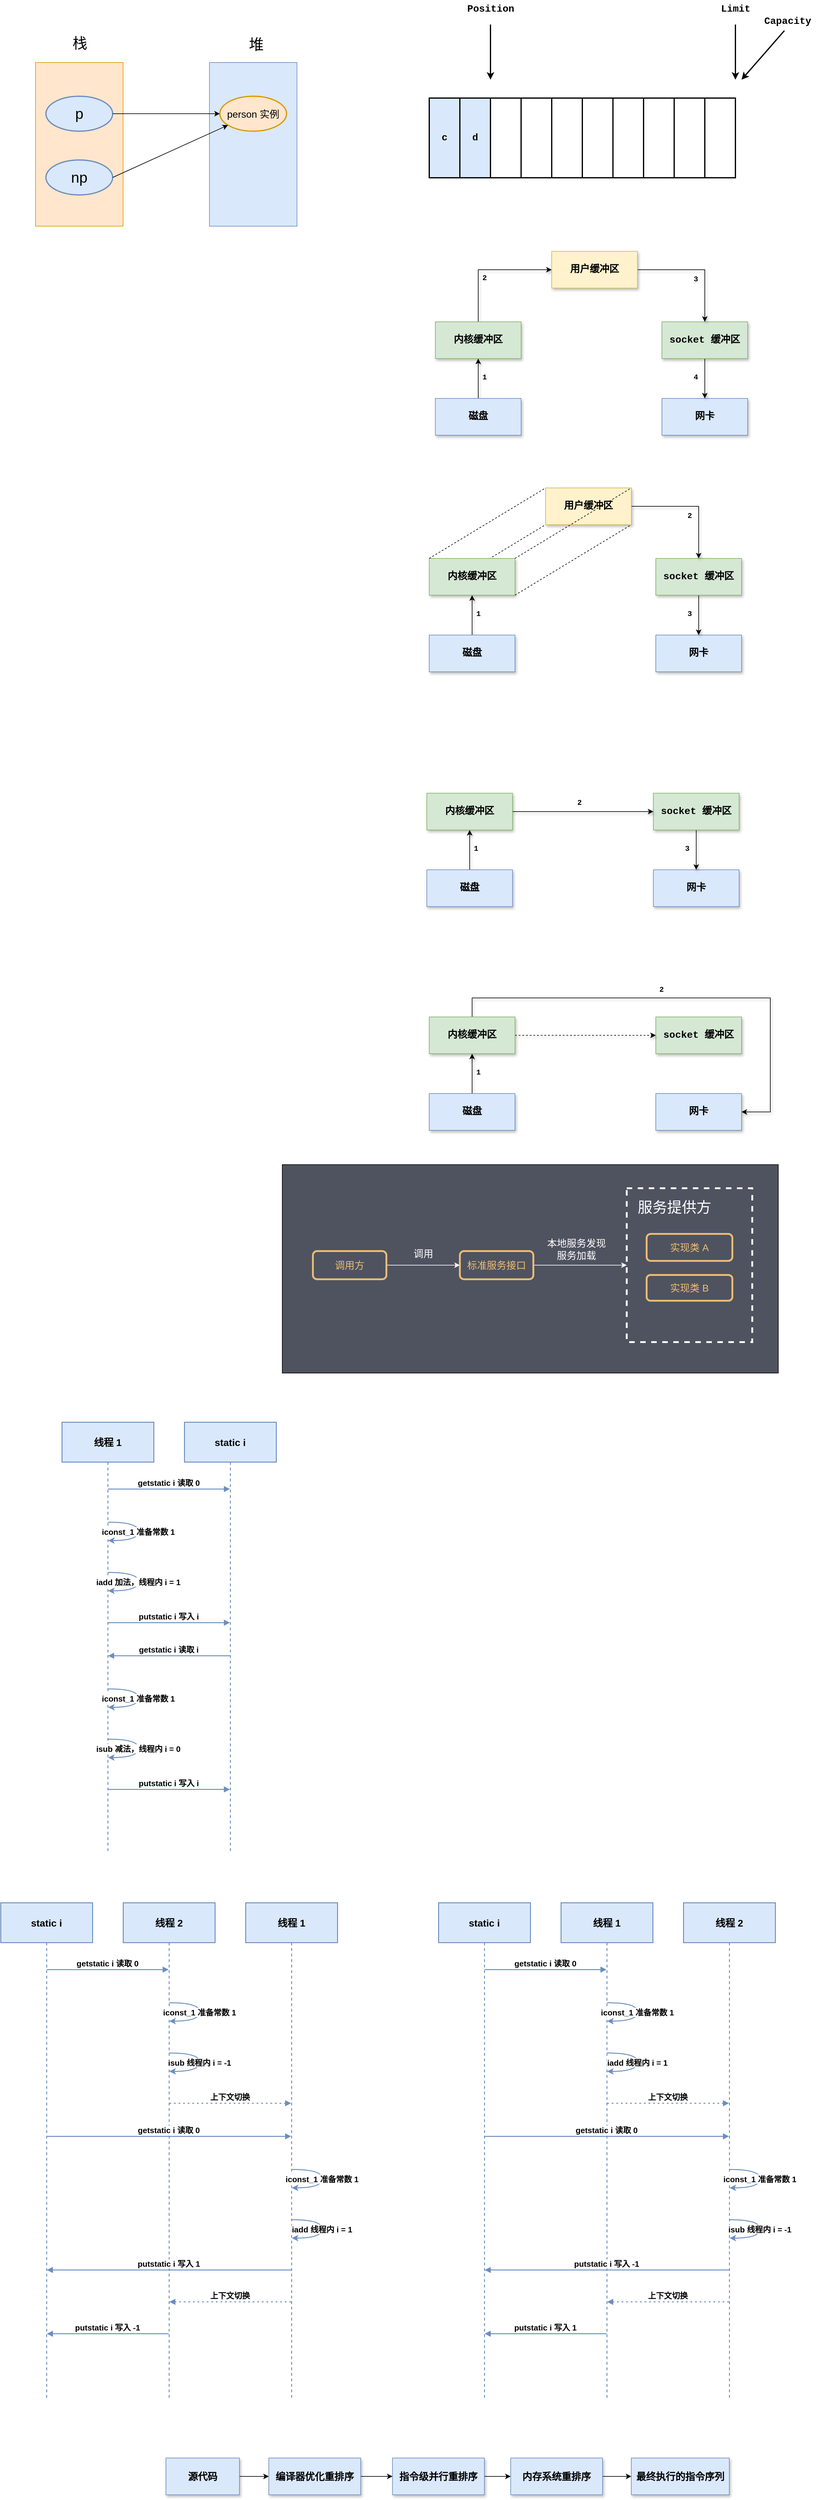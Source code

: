 <mxfile version="24.2.7" type="github">
  <diagram name="第 1 页" id="TYBMhdNcTjmp5_OupLH6">
    <mxGraphModel dx="1777" dy="573" grid="0" gridSize="10" guides="1" tooltips="1" connect="1" arrows="1" fold="1" page="0" pageScale="1" pageWidth="827" pageHeight="1169" math="0" shadow="0">
      <root>
        <mxCell id="0" />
        <mxCell id="1" parent="0" />
        <mxCell id="HMAPgbBEjGHPvOHlqmCf-12" value="" style="rounded=0;whiteSpace=wrap;html=1;fillColor=#4f5360;" parent="1" vertex="1">
          <mxGeometry x="-170" y="1930" width="810" height="340" as="geometry" />
        </mxCell>
        <mxCell id="mV8Is9ltA4lKweOmG8bc-35" value="" style="endArrow=none;html=1;rounded=0;entryX=0;entryY=0;entryDx=0;entryDy=0;dashed=1;" parent="1" edge="1">
          <mxGeometry width="50" height="50" relative="1" as="geometry">
            <mxPoint x="70" y="1001" as="sourcePoint" />
            <mxPoint x="260" y="886" as="targetPoint" />
          </mxGeometry>
        </mxCell>
        <mxCell id="thSDkyvH8xNX-SJ7blW_-1" value="&lt;font face=&quot;Courier New&quot;&gt;&lt;span style=&quot;font-size: 16px;&quot;&gt;&lt;b&gt;c&lt;/b&gt;&lt;/span&gt;&lt;/font&gt;" style="rounded=0;whiteSpace=wrap;html=1;strokeWidth=2;fillColor=#dae8fc;strokeColor=default;" parent="1" vertex="1">
          <mxGeometry x="70" y="190" width="50" height="130" as="geometry" />
        </mxCell>
        <mxCell id="thSDkyvH8xNX-SJ7blW_-13" value="&lt;b&gt;&lt;font style=&quot;font-size: 16px;&quot; face=&quot;Courier New&quot;&gt;d&lt;/font&gt;&lt;/b&gt;" style="rounded=0;whiteSpace=wrap;html=1;strokeWidth=2;fillColor=#dae8fc;strokeColor=default;" parent="1" vertex="1">
          <mxGeometry x="120" y="190" width="50" height="130" as="geometry" />
        </mxCell>
        <mxCell id="thSDkyvH8xNX-SJ7blW_-14" value="" style="rounded=0;whiteSpace=wrap;html=1;strokeWidth=2;" parent="1" vertex="1">
          <mxGeometry x="170" y="190" width="50" height="130" as="geometry" />
        </mxCell>
        <mxCell id="thSDkyvH8xNX-SJ7blW_-15" value="" style="rounded=0;whiteSpace=wrap;html=1;strokeWidth=2;" parent="1" vertex="1">
          <mxGeometry x="220" y="190" width="50" height="130" as="geometry" />
        </mxCell>
        <mxCell id="thSDkyvH8xNX-SJ7blW_-20" value="" style="rounded=0;whiteSpace=wrap;html=1;strokeWidth=2;" parent="1" vertex="1">
          <mxGeometry x="270" y="190" width="50" height="130" as="geometry" />
        </mxCell>
        <mxCell id="thSDkyvH8xNX-SJ7blW_-21" value="" style="rounded=0;whiteSpace=wrap;html=1;strokeWidth=2;" parent="1" vertex="1">
          <mxGeometry x="320" y="190" width="50" height="130" as="geometry" />
        </mxCell>
        <mxCell id="thSDkyvH8xNX-SJ7blW_-22" value="" style="rounded=0;whiteSpace=wrap;html=1;strokeWidth=2;" parent="1" vertex="1">
          <mxGeometry x="370" y="190" width="50" height="130" as="geometry" />
        </mxCell>
        <mxCell id="thSDkyvH8xNX-SJ7blW_-23" value="" style="rounded=0;whiteSpace=wrap;html=1;strokeWidth=2;" parent="1" vertex="1">
          <mxGeometry x="420" y="190" width="50" height="130" as="geometry" />
        </mxCell>
        <mxCell id="thSDkyvH8xNX-SJ7blW_-24" value="" style="rounded=0;whiteSpace=wrap;html=1;strokeWidth=2;" parent="1" vertex="1">
          <mxGeometry x="470" y="190" width="50" height="130" as="geometry" />
        </mxCell>
        <mxCell id="thSDkyvH8xNX-SJ7blW_-25" value="" style="rounded=0;whiteSpace=wrap;html=1;strokeWidth=2;" parent="1" vertex="1">
          <mxGeometry x="520" y="190" width="50" height="130" as="geometry" />
        </mxCell>
        <mxCell id="thSDkyvH8xNX-SJ7blW_-26" value="" style="endArrow=classic;html=1;rounded=0;strokeWidth=2;" parent="1" edge="1">
          <mxGeometry width="50" height="50" relative="1" as="geometry">
            <mxPoint x="170" y="70" as="sourcePoint" />
            <mxPoint x="170" y="160" as="targetPoint" />
          </mxGeometry>
        </mxCell>
        <mxCell id="thSDkyvH8xNX-SJ7blW_-27" value="&lt;b&gt;&lt;font style=&quot;font-size: 16px;&quot; face=&quot;Courier New&quot;&gt;Position&lt;/font&gt;&lt;/b&gt;" style="text;html=1;align=center;verticalAlign=middle;resizable=0;points=[];autosize=1;strokeColor=none;fillColor=none;" parent="1" vertex="1">
          <mxGeometry x="120" y="30" width="100" height="30" as="geometry" />
        </mxCell>
        <mxCell id="thSDkyvH8xNX-SJ7blW_-28" value="" style="endArrow=classic;html=1;rounded=0;strokeWidth=2;" parent="1" edge="1">
          <mxGeometry width="50" height="50" relative="1" as="geometry">
            <mxPoint x="570" y="70" as="sourcePoint" />
            <mxPoint x="570" y="160" as="targetPoint" />
          </mxGeometry>
        </mxCell>
        <mxCell id="thSDkyvH8xNX-SJ7blW_-29" value="&lt;b&gt;&lt;font style=&quot;font-size: 16px;&quot; face=&quot;Courier New&quot;&gt;Limit&lt;/font&gt;&lt;/b&gt;" style="text;html=1;align=center;verticalAlign=middle;resizable=0;points=[];autosize=1;strokeColor=none;fillColor=none;" parent="1" vertex="1">
          <mxGeometry x="535" y="30" width="70" height="30" as="geometry" />
        </mxCell>
        <mxCell id="thSDkyvH8xNX-SJ7blW_-32" value="" style="endArrow=classic;html=1;rounded=0;strokeWidth=2;" parent="1" edge="1">
          <mxGeometry width="50" height="50" relative="1" as="geometry">
            <mxPoint x="650" y="80" as="sourcePoint" />
            <mxPoint x="580" y="160" as="targetPoint" />
          </mxGeometry>
        </mxCell>
        <mxCell id="thSDkyvH8xNX-SJ7blW_-33" value="&lt;b&gt;&lt;font style=&quot;font-size: 16px;&quot; face=&quot;Courier New&quot;&gt;Capacity&lt;/font&gt;&lt;/b&gt;" style="text;html=1;align=center;verticalAlign=middle;resizable=0;points=[];autosize=1;strokeColor=none;fillColor=none;" parent="1" vertex="1">
          <mxGeometry x="605" y="50" width="100" height="30" as="geometry" />
        </mxCell>
        <mxCell id="mV8Is9ltA4lKweOmG8bc-3" value="&lt;b&gt;&lt;font style=&quot;font-size: 16px;&quot; face=&quot;Courier New&quot;&gt;网卡&lt;/font&gt;&lt;/b&gt;" style="rounded=0;whiteSpace=wrap;html=1;fillColor=#dae8fc;strokeColor=#6c8ebf;shadow=1;" parent="1" vertex="1">
          <mxGeometry x="450" y="680" width="140" height="60" as="geometry" />
        </mxCell>
        <mxCell id="mV8Is9ltA4lKweOmG8bc-11" style="edgeStyle=orthogonalEdgeStyle;rounded=0;orthogonalLoop=1;jettySize=auto;html=1;shadow=1;" parent="1" source="mV8Is9ltA4lKweOmG8bc-5" target="mV8Is9ltA4lKweOmG8bc-3" edge="1">
          <mxGeometry relative="1" as="geometry" />
        </mxCell>
        <mxCell id="mV8Is9ltA4lKweOmG8bc-5" value="&lt;b&gt;&lt;font style=&quot;font-size: 16px;&quot; face=&quot;Courier New&quot;&gt;socket 缓冲区&lt;/font&gt;&lt;/b&gt;" style="rounded=0;whiteSpace=wrap;html=1;fillColor=#d5e8d4;strokeColor=#82b366;shadow=1;" parent="1" vertex="1">
          <mxGeometry x="450" y="555" width="140" height="60" as="geometry" />
        </mxCell>
        <mxCell id="mV8Is9ltA4lKweOmG8bc-9" style="edgeStyle=orthogonalEdgeStyle;rounded=0;orthogonalLoop=1;jettySize=auto;html=1;shadow=1;" parent="1" source="mV8Is9ltA4lKweOmG8bc-6" target="mV8Is9ltA4lKweOmG8bc-7" edge="1">
          <mxGeometry relative="1" as="geometry" />
        </mxCell>
        <mxCell id="mV8Is9ltA4lKweOmG8bc-6" value="&lt;b&gt;&lt;font style=&quot;font-size: 16px;&quot; face=&quot;Courier New&quot;&gt;磁盘&lt;/font&gt;&lt;/b&gt;" style="rounded=0;whiteSpace=wrap;html=1;fillColor=#dae8fc;strokeColor=#6c8ebf;shadow=1;" parent="1" vertex="1">
          <mxGeometry x="80" y="680" width="140" height="60" as="geometry" />
        </mxCell>
        <mxCell id="mV8Is9ltA4lKweOmG8bc-12" style="edgeStyle=orthogonalEdgeStyle;rounded=0;orthogonalLoop=1;jettySize=auto;html=1;entryX=0;entryY=0.5;entryDx=0;entryDy=0;shadow=1;" parent="1" source="mV8Is9ltA4lKweOmG8bc-7" target="mV8Is9ltA4lKweOmG8bc-8" edge="1">
          <mxGeometry relative="1" as="geometry">
            <Array as="points">
              <mxPoint x="150" y="470" />
            </Array>
          </mxGeometry>
        </mxCell>
        <mxCell id="mV8Is9ltA4lKweOmG8bc-7" value="&lt;b&gt;&lt;font style=&quot;font-size: 16px;&quot; face=&quot;Courier New&quot;&gt;内核缓冲区&lt;/font&gt;&lt;/b&gt;" style="rounded=0;whiteSpace=wrap;html=1;fillColor=#d5e8d4;strokeColor=#82b366;shadow=1;" parent="1" vertex="1">
          <mxGeometry x="80" y="555" width="140" height="60" as="geometry" />
        </mxCell>
        <mxCell id="mV8Is9ltA4lKweOmG8bc-13" style="edgeStyle=orthogonalEdgeStyle;rounded=0;orthogonalLoop=1;jettySize=auto;html=1;entryX=0.5;entryY=0;entryDx=0;entryDy=0;shadow=1;" parent="1" source="mV8Is9ltA4lKweOmG8bc-8" target="mV8Is9ltA4lKweOmG8bc-5" edge="1">
          <mxGeometry relative="1" as="geometry" />
        </mxCell>
        <mxCell id="mV8Is9ltA4lKweOmG8bc-8" value="&lt;b&gt;&lt;font style=&quot;font-size: 16px;&quot; face=&quot;Courier New&quot;&gt;用户缓冲区&lt;/font&gt;&lt;/b&gt;" style="rounded=0;whiteSpace=wrap;html=1;fillColor=#fff2cc;strokeColor=#d6b656;shadow=1;" parent="1" vertex="1">
          <mxGeometry x="270" y="440" width="140" height="60" as="geometry" />
        </mxCell>
        <mxCell id="mV8Is9ltA4lKweOmG8bc-15" value="&lt;b&gt;&lt;font face=&quot;Courier New&quot;&gt;2&lt;/font&gt;&lt;/b&gt;" style="text;html=1;align=center;verticalAlign=middle;resizable=0;points=[];autosize=1;strokeColor=none;fillColor=none;shadow=1;" parent="1" vertex="1">
          <mxGeometry x="145" y="468" width="30" height="30" as="geometry" />
        </mxCell>
        <mxCell id="mV8Is9ltA4lKweOmG8bc-16" value="&lt;b&gt;&lt;font face=&quot;Courier New&quot;&gt;1&lt;/font&gt;&lt;/b&gt;" style="text;html=1;align=center;verticalAlign=middle;resizable=0;points=[];autosize=1;strokeColor=none;fillColor=none;shadow=1;" parent="1" vertex="1">
          <mxGeometry x="145" y="630" width="30" height="30" as="geometry" />
        </mxCell>
        <mxCell id="mV8Is9ltA4lKweOmG8bc-17" value="&lt;b&gt;&lt;font face=&quot;Courier New&quot;&gt;3&lt;/font&gt;&lt;/b&gt;" style="text;html=1;align=center;verticalAlign=middle;resizable=0;points=[];autosize=1;strokeColor=none;fillColor=none;shadow=1;" parent="1" vertex="1">
          <mxGeometry x="490" y="470" width="30" height="30" as="geometry" />
        </mxCell>
        <mxCell id="mV8Is9ltA4lKweOmG8bc-18" value="&lt;b&gt;&lt;font face=&quot;Courier New&quot;&gt;4&lt;/font&gt;&lt;/b&gt;" style="text;html=1;align=center;verticalAlign=middle;resizable=0;points=[];autosize=1;strokeColor=none;fillColor=none;shadow=1;" parent="1" vertex="1">
          <mxGeometry x="490" y="630" width="30" height="30" as="geometry" />
        </mxCell>
        <mxCell id="mV8Is9ltA4lKweOmG8bc-19" value="&lt;b&gt;&lt;font style=&quot;font-size: 16px;&quot; face=&quot;Courier New&quot;&gt;网卡&lt;/font&gt;&lt;/b&gt;" style="rounded=0;whiteSpace=wrap;html=1;fillColor=#dae8fc;strokeColor=#6c8ebf;shadow=1;" parent="1" vertex="1">
          <mxGeometry x="440" y="1066" width="140" height="60" as="geometry" />
        </mxCell>
        <mxCell id="mV8Is9ltA4lKweOmG8bc-20" style="edgeStyle=orthogonalEdgeStyle;rounded=0;orthogonalLoop=1;jettySize=auto;html=1;shadow=1;" parent="1" source="mV8Is9ltA4lKweOmG8bc-21" target="mV8Is9ltA4lKweOmG8bc-19" edge="1">
          <mxGeometry relative="1" as="geometry" />
        </mxCell>
        <mxCell id="mV8Is9ltA4lKweOmG8bc-21" value="&lt;b&gt;&lt;font style=&quot;font-size: 16px;&quot; face=&quot;Courier New&quot;&gt;socket 缓冲区&lt;/font&gt;&lt;/b&gt;" style="rounded=0;whiteSpace=wrap;html=1;fillColor=#d5e8d4;strokeColor=#82b366;shadow=1;" parent="1" vertex="1">
          <mxGeometry x="440" y="941" width="140" height="60" as="geometry" />
        </mxCell>
        <mxCell id="mV8Is9ltA4lKweOmG8bc-22" style="edgeStyle=orthogonalEdgeStyle;rounded=0;orthogonalLoop=1;jettySize=auto;html=1;shadow=1;" parent="1" source="mV8Is9ltA4lKweOmG8bc-23" target="mV8Is9ltA4lKweOmG8bc-25" edge="1">
          <mxGeometry relative="1" as="geometry" />
        </mxCell>
        <mxCell id="mV8Is9ltA4lKweOmG8bc-23" value="&lt;b&gt;&lt;font style=&quot;font-size: 16px;&quot; face=&quot;Courier New&quot;&gt;磁盘&lt;/font&gt;&lt;/b&gt;" style="rounded=0;whiteSpace=wrap;html=1;fillColor=#dae8fc;strokeColor=#6c8ebf;shadow=1;" parent="1" vertex="1">
          <mxGeometry x="70" y="1066" width="140" height="60" as="geometry" />
        </mxCell>
        <mxCell id="mV8Is9ltA4lKweOmG8bc-25" value="&lt;b&gt;&lt;font style=&quot;font-size: 16px;&quot; face=&quot;Courier New&quot;&gt;内核缓冲区&lt;/font&gt;&lt;/b&gt;" style="rounded=0;whiteSpace=wrap;html=1;fillColor=#d5e8d4;strokeColor=#82b366;shadow=1;" parent="1" vertex="1">
          <mxGeometry x="70" y="941" width="140" height="60" as="geometry" />
        </mxCell>
        <mxCell id="mV8Is9ltA4lKweOmG8bc-26" style="edgeStyle=orthogonalEdgeStyle;rounded=0;orthogonalLoop=1;jettySize=auto;html=1;entryX=0.5;entryY=0;entryDx=0;entryDy=0;shadow=1;" parent="1" source="mV8Is9ltA4lKweOmG8bc-27" target="mV8Is9ltA4lKweOmG8bc-21" edge="1">
          <mxGeometry relative="1" as="geometry" />
        </mxCell>
        <mxCell id="mV8Is9ltA4lKweOmG8bc-27" value="&lt;b&gt;&lt;font style=&quot;font-size: 16px;&quot; face=&quot;Courier New&quot;&gt;用户缓冲区&lt;/font&gt;&lt;/b&gt;" style="rounded=0;whiteSpace=wrap;html=1;fillColor=#fff2cc;strokeColor=#d6b656;shadow=1;" parent="1" vertex="1">
          <mxGeometry x="260" y="826" width="140" height="60" as="geometry" />
        </mxCell>
        <mxCell id="mV8Is9ltA4lKweOmG8bc-29" value="&lt;b&gt;&lt;font face=&quot;Courier New&quot;&gt;1&lt;/font&gt;&lt;/b&gt;" style="text;html=1;align=center;verticalAlign=middle;resizable=0;points=[];autosize=1;strokeColor=none;fillColor=none;shadow=1;" parent="1" vertex="1">
          <mxGeometry x="135" y="1016" width="30" height="30" as="geometry" />
        </mxCell>
        <mxCell id="mV8Is9ltA4lKweOmG8bc-30" value="&lt;b&gt;&lt;font face=&quot;Courier New&quot;&gt;2&lt;/font&gt;&lt;/b&gt;" style="text;html=1;align=center;verticalAlign=middle;resizable=0;points=[];autosize=1;strokeColor=none;fillColor=none;shadow=1;" parent="1" vertex="1">
          <mxGeometry x="480" y="856" width="30" height="30" as="geometry" />
        </mxCell>
        <mxCell id="mV8Is9ltA4lKweOmG8bc-31" value="&lt;b&gt;&lt;font face=&quot;Courier New&quot;&gt;3&lt;/font&gt;&lt;/b&gt;" style="text;html=1;align=center;verticalAlign=middle;resizable=0;points=[];autosize=1;strokeColor=none;fillColor=none;shadow=1;" parent="1" vertex="1">
          <mxGeometry x="480" y="1016" width="30" height="30" as="geometry" />
        </mxCell>
        <mxCell id="mV8Is9ltA4lKweOmG8bc-32" value="" style="endArrow=none;html=1;rounded=0;entryX=0;entryY=0;entryDx=0;entryDy=0;dashed=1;" parent="1" target="mV8Is9ltA4lKweOmG8bc-27" edge="1">
          <mxGeometry width="50" height="50" relative="1" as="geometry">
            <mxPoint x="70" y="941" as="sourcePoint" />
            <mxPoint x="120" y="891" as="targetPoint" />
          </mxGeometry>
        </mxCell>
        <mxCell id="mV8Is9ltA4lKweOmG8bc-33" value="" style="endArrow=none;html=1;rounded=0;entryX=0;entryY=0;entryDx=0;entryDy=0;dashed=1;" parent="1" edge="1">
          <mxGeometry width="50" height="50" relative="1" as="geometry">
            <mxPoint x="210" y="941" as="sourcePoint" />
            <mxPoint x="400" y="826" as="targetPoint" />
          </mxGeometry>
        </mxCell>
        <mxCell id="mV8Is9ltA4lKweOmG8bc-34" value="" style="endArrow=none;html=1;rounded=0;entryX=0;entryY=0;entryDx=0;entryDy=0;dashed=1;" parent="1" edge="1">
          <mxGeometry width="50" height="50" relative="1" as="geometry">
            <mxPoint x="210" y="1001" as="sourcePoint" />
            <mxPoint x="400" y="886" as="targetPoint" />
          </mxGeometry>
        </mxCell>
        <mxCell id="mV8Is9ltA4lKweOmG8bc-37" value="&lt;b&gt;&lt;font style=&quot;font-size: 16px;&quot; face=&quot;Courier New&quot;&gt;网卡&lt;/font&gt;&lt;/b&gt;" style="rounded=0;whiteSpace=wrap;html=1;fillColor=#dae8fc;strokeColor=#6c8ebf;shadow=1;" parent="1" vertex="1">
          <mxGeometry x="436" y="1449" width="140" height="60" as="geometry" />
        </mxCell>
        <mxCell id="mV8Is9ltA4lKweOmG8bc-38" style="edgeStyle=orthogonalEdgeStyle;rounded=0;orthogonalLoop=1;jettySize=auto;html=1;shadow=1;" parent="1" source="mV8Is9ltA4lKweOmG8bc-39" target="mV8Is9ltA4lKweOmG8bc-37" edge="1">
          <mxGeometry relative="1" as="geometry" />
        </mxCell>
        <mxCell id="mV8Is9ltA4lKweOmG8bc-39" value="&lt;b&gt;&lt;font style=&quot;font-size: 16px;&quot; face=&quot;Courier New&quot;&gt;socket 缓冲区&lt;/font&gt;&lt;/b&gt;" style="rounded=0;whiteSpace=wrap;html=1;fillColor=#d5e8d4;strokeColor=#82b366;shadow=1;" parent="1" vertex="1">
          <mxGeometry x="436" y="1324" width="140" height="60" as="geometry" />
        </mxCell>
        <mxCell id="mV8Is9ltA4lKweOmG8bc-40" style="edgeStyle=orthogonalEdgeStyle;rounded=0;orthogonalLoop=1;jettySize=auto;html=1;shadow=1;" parent="1" source="mV8Is9ltA4lKweOmG8bc-41" target="mV8Is9ltA4lKweOmG8bc-42" edge="1">
          <mxGeometry relative="1" as="geometry" />
        </mxCell>
        <mxCell id="mV8Is9ltA4lKweOmG8bc-41" value="&lt;b&gt;&lt;font style=&quot;font-size: 16px;&quot; face=&quot;Courier New&quot;&gt;磁盘&lt;/font&gt;&lt;/b&gt;" style="rounded=0;whiteSpace=wrap;html=1;fillColor=#dae8fc;strokeColor=#6c8ebf;shadow=1;" parent="1" vertex="1">
          <mxGeometry x="66" y="1449" width="140" height="60" as="geometry" />
        </mxCell>
        <mxCell id="mV8Is9ltA4lKweOmG8bc-51" style="edgeStyle=orthogonalEdgeStyle;rounded=0;orthogonalLoop=1;jettySize=auto;html=1;shadow=1;" parent="1" source="mV8Is9ltA4lKweOmG8bc-42" target="mV8Is9ltA4lKweOmG8bc-39" edge="1">
          <mxGeometry relative="1" as="geometry" />
        </mxCell>
        <mxCell id="mV8Is9ltA4lKweOmG8bc-42" value="&lt;b&gt;&lt;font style=&quot;font-size: 16px;&quot; face=&quot;Courier New&quot;&gt;内核缓冲区&lt;/font&gt;&lt;/b&gt;" style="rounded=0;whiteSpace=wrap;html=1;fillColor=#d5e8d4;strokeColor=#82b366;shadow=1;" parent="1" vertex="1">
          <mxGeometry x="66" y="1324" width="140" height="60" as="geometry" />
        </mxCell>
        <mxCell id="mV8Is9ltA4lKweOmG8bc-45" value="&lt;b&gt;&lt;font face=&quot;Courier New&quot;&gt;1&lt;/font&gt;&lt;/b&gt;" style="text;html=1;align=center;verticalAlign=middle;resizable=0;points=[];autosize=1;strokeColor=none;fillColor=none;shadow=1;" parent="1" vertex="1">
          <mxGeometry x="131" y="1399" width="30" height="30" as="geometry" />
        </mxCell>
        <mxCell id="mV8Is9ltA4lKweOmG8bc-46" value="&lt;b&gt;&lt;font face=&quot;Courier New&quot;&gt;2&lt;/font&gt;&lt;/b&gt;" style="text;html=1;align=center;verticalAlign=middle;resizable=0;points=[];autosize=1;strokeColor=none;fillColor=none;shadow=1;" parent="1" vertex="1">
          <mxGeometry x="300" y="1324" width="30" height="30" as="geometry" />
        </mxCell>
        <mxCell id="mV8Is9ltA4lKweOmG8bc-47" value="&lt;b&gt;&lt;font face=&quot;Courier New&quot;&gt;3&lt;/font&gt;&lt;/b&gt;" style="text;html=1;align=center;verticalAlign=middle;resizable=0;points=[];autosize=1;strokeColor=none;fillColor=none;shadow=1;" parent="1" vertex="1">
          <mxGeometry x="476" y="1399" width="30" height="30" as="geometry" />
        </mxCell>
        <mxCell id="mV8Is9ltA4lKweOmG8bc-52" value="&lt;b&gt;&lt;font style=&quot;font-size: 16px;&quot; face=&quot;Courier New&quot;&gt;网卡&lt;/font&gt;&lt;/b&gt;" style="rounded=0;whiteSpace=wrap;html=1;fillColor=#dae8fc;strokeColor=#6c8ebf;shadow=1;" parent="1" vertex="1">
          <mxGeometry x="440" y="1814" width="140" height="60" as="geometry" />
        </mxCell>
        <mxCell id="mV8Is9ltA4lKweOmG8bc-54" value="&lt;b&gt;&lt;font style=&quot;font-size: 16px;&quot; face=&quot;Courier New&quot;&gt;socket 缓冲区&lt;/font&gt;&lt;/b&gt;" style="rounded=0;whiteSpace=wrap;html=1;fillColor=#d5e8d4;strokeColor=#82b366;shadow=1;" parent="1" vertex="1">
          <mxGeometry x="440" y="1689" width="140" height="60" as="geometry" />
        </mxCell>
        <mxCell id="mV8Is9ltA4lKweOmG8bc-55" style="edgeStyle=orthogonalEdgeStyle;rounded=0;orthogonalLoop=1;jettySize=auto;html=1;shadow=1;" parent="1" source="mV8Is9ltA4lKweOmG8bc-56" target="mV8Is9ltA4lKweOmG8bc-58" edge="1">
          <mxGeometry relative="1" as="geometry" />
        </mxCell>
        <mxCell id="mV8Is9ltA4lKweOmG8bc-56" value="&lt;b&gt;&lt;font style=&quot;font-size: 16px;&quot; face=&quot;Courier New&quot;&gt;磁盘&lt;/font&gt;&lt;/b&gt;" style="rounded=0;whiteSpace=wrap;html=1;fillColor=#dae8fc;strokeColor=#6c8ebf;shadow=1;" parent="1" vertex="1">
          <mxGeometry x="70" y="1814" width="140" height="60" as="geometry" />
        </mxCell>
        <mxCell id="mV8Is9ltA4lKweOmG8bc-57" style="edgeStyle=orthogonalEdgeStyle;rounded=0;orthogonalLoop=1;jettySize=auto;html=1;dashed=1;shadow=1;" parent="1" source="mV8Is9ltA4lKweOmG8bc-58" target="mV8Is9ltA4lKweOmG8bc-54" edge="1">
          <mxGeometry relative="1" as="geometry" />
        </mxCell>
        <mxCell id="mV8Is9ltA4lKweOmG8bc-62" style="edgeStyle=orthogonalEdgeStyle;rounded=0;orthogonalLoop=1;jettySize=auto;html=1;entryX=1;entryY=0.5;entryDx=0;entryDy=0;shadow=1;" parent="1" source="mV8Is9ltA4lKweOmG8bc-58" target="mV8Is9ltA4lKweOmG8bc-52" edge="1">
          <mxGeometry relative="1" as="geometry">
            <Array as="points">
              <mxPoint x="140" y="1658" />
              <mxPoint x="627" y="1658" />
              <mxPoint x="627" y="1844" />
            </Array>
          </mxGeometry>
        </mxCell>
        <mxCell id="mV8Is9ltA4lKweOmG8bc-58" value="&lt;b&gt;&lt;font style=&quot;font-size: 16px;&quot; face=&quot;Courier New&quot;&gt;内核缓冲区&lt;/font&gt;&lt;/b&gt;" style="rounded=0;whiteSpace=wrap;html=1;fillColor=#d5e8d4;strokeColor=#82b366;shadow=1;" parent="1" vertex="1">
          <mxGeometry x="70" y="1689" width="140" height="60" as="geometry" />
        </mxCell>
        <mxCell id="mV8Is9ltA4lKweOmG8bc-59" value="&lt;b&gt;&lt;font face=&quot;Courier New&quot;&gt;1&lt;/font&gt;&lt;/b&gt;" style="text;html=1;align=center;verticalAlign=middle;resizable=0;points=[];autosize=1;strokeColor=none;fillColor=none;shadow=1;" parent="1" vertex="1">
          <mxGeometry x="135" y="1764" width="30" height="30" as="geometry" />
        </mxCell>
        <mxCell id="mV8Is9ltA4lKweOmG8bc-60" value="&lt;b&gt;&lt;font face=&quot;Courier New&quot;&gt;2&lt;/font&gt;&lt;/b&gt;" style="text;html=1;align=center;verticalAlign=middle;resizable=0;points=[];autosize=1;strokeColor=none;fillColor=none;shadow=1;" parent="1" vertex="1">
          <mxGeometry x="434" y="1629" width="30" height="30" as="geometry" />
        </mxCell>
        <mxCell id="HMAPgbBEjGHPvOHlqmCf-8" style="edgeStyle=orthogonalEdgeStyle;rounded=0;orthogonalLoop=1;jettySize=auto;html=1;strokeColor=#FFFFFF;" parent="1" source="HMAPgbBEjGHPvOHlqmCf-1" target="HMAPgbBEjGHPvOHlqmCf-3" edge="1">
          <mxGeometry relative="1" as="geometry" />
        </mxCell>
        <mxCell id="HMAPgbBEjGHPvOHlqmCf-1" value="&lt;font style=&quot;font-size: 16px;&quot;&gt;调用方&lt;/font&gt;" style="rounded=1;whiteSpace=wrap;html=1;strokeColor=#edbc74;strokeWidth=3;fillColor=none;fontColor=#edbc74;" parent="1" vertex="1">
          <mxGeometry x="-120" y="2071" width="120" height="46" as="geometry" />
        </mxCell>
        <mxCell id="HMAPgbBEjGHPvOHlqmCf-9" style="edgeStyle=orthogonalEdgeStyle;rounded=0;orthogonalLoop=1;jettySize=auto;html=1;entryX=0;entryY=0.5;entryDx=0;entryDy=0;strokeColor=#FFFFFF;" parent="1" source="HMAPgbBEjGHPvOHlqmCf-3" target="HMAPgbBEjGHPvOHlqmCf-4" edge="1">
          <mxGeometry relative="1" as="geometry" />
        </mxCell>
        <mxCell id="HMAPgbBEjGHPvOHlqmCf-3" value="&lt;font style=&quot;font-size: 16px;&quot;&gt;标准服务接口&lt;/font&gt;" style="rounded=1;whiteSpace=wrap;html=1;strokeColor=#edbc74;strokeWidth=3;fillColor=none;fontColor=#edbc74;" parent="1" vertex="1">
          <mxGeometry x="120" y="2071" width="120" height="46" as="geometry" />
        </mxCell>
        <mxCell id="HMAPgbBEjGHPvOHlqmCf-4" value="" style="rounded=0;whiteSpace=wrap;html=1;dashed=1;fillColor=none;strokeWidth=3;strokeColor=#FFFFFF;" parent="1" vertex="1">
          <mxGeometry x="392.5" y="1968.5" width="205" height="251" as="geometry" />
        </mxCell>
        <mxCell id="HMAPgbBEjGHPvOHlqmCf-5" value="&lt;font style=&quot;font-size: 16px;&quot;&gt;实现类 A&lt;/font&gt;" style="rounded=1;whiteSpace=wrap;html=1;strokeColor=#edbc74;strokeWidth=3;fillColor=none;fontColor=#edbc74;" parent="1" vertex="1">
          <mxGeometry x="425" y="2043" width="140" height="44" as="geometry" />
        </mxCell>
        <mxCell id="HMAPgbBEjGHPvOHlqmCf-6" value="&lt;font style=&quot;font-size: 16px;&quot;&gt;实现类 B&lt;/font&gt;" style="rounded=1;whiteSpace=wrap;html=1;strokeColor=#edbc74;strokeWidth=3;fillColor=none;fontColor=#edbc74;" parent="1" vertex="1">
          <mxGeometry x="425" y="2110" width="140" height="42" as="geometry" />
        </mxCell>
        <mxCell id="HMAPgbBEjGHPvOHlqmCf-7" value="&lt;font style=&quot;font-size: 24px;&quot;&gt;服务提供方&lt;/font&gt;" style="text;html=1;align=center;verticalAlign=middle;resizable=0;points=[];autosize=1;strokeColor=none;fillColor=none;fontColor=#FFFFFF;" parent="1" vertex="1">
          <mxGeometry x="400" y="1980" width="140" height="40" as="geometry" />
        </mxCell>
        <mxCell id="HMAPgbBEjGHPvOHlqmCf-10" value="&lt;font style=&quot;font-size: 16px;&quot;&gt;调用&lt;/font&gt;" style="text;html=1;align=center;verticalAlign=middle;resizable=0;points=[];autosize=1;strokeColor=none;fillColor=none;fontColor=#FFFFFF;" parent="1" vertex="1">
          <mxGeometry x="30" y="2060" width="60" height="30" as="geometry" />
        </mxCell>
        <mxCell id="HMAPgbBEjGHPvOHlqmCf-11" value="&lt;font style=&quot;font-size: 16px;&quot;&gt;本地服务发现&lt;/font&gt;&lt;div&gt;&lt;font style=&quot;font-size: 16px;&quot;&gt;服务加载&lt;/font&gt;&lt;/div&gt;" style="text;html=1;align=center;verticalAlign=middle;resizable=0;points=[];autosize=1;strokeColor=none;fillColor=none;fontColor=#FFFFFF;" parent="1" vertex="1">
          <mxGeometry x="250" y="2043" width="120" height="50" as="geometry" />
        </mxCell>
        <mxCell id="qte79Q0whdmO9g63fZwT-1" value="线程 1" style="shape=umlLifeline;perimeter=lifelinePerimeter;whiteSpace=wrap;container=1;dropTarget=0;collapsible=0;recursiveResize=0;outlineConnect=0;portConstraint=eastwest;newEdgeStyle={&quot;edgeStyle&quot;:&quot;elbowEdgeStyle&quot;,&quot;elbow&quot;:&quot;vertical&quot;,&quot;curved&quot;:0,&quot;rounded&quot;:0};size=65;strokeWidth=1.5;fontSize=16;fontStyle=1;fillColor=#dae8fc;strokeColor=#6c8ebf;" parent="1" vertex="1">
          <mxGeometry x="-530" y="2350" width="150" height="704" as="geometry" />
        </mxCell>
        <mxCell id="qte79Q0whdmO9g63fZwT-2" value="static i" style="shape=umlLifeline;perimeter=lifelinePerimeter;whiteSpace=wrap;container=1;dropTarget=0;collapsible=0;recursiveResize=0;outlineConnect=0;portConstraint=eastwest;newEdgeStyle={&quot;edgeStyle&quot;:&quot;elbowEdgeStyle&quot;,&quot;elbow&quot;:&quot;vertical&quot;,&quot;curved&quot;:0,&quot;rounded&quot;:0};size=65;strokeWidth=1.5;fontSize=16;fontStyle=1;fillColor=#dae8fc;strokeColor=#6c8ebf;" parent="1" vertex="1">
          <mxGeometry x="-330" y="2350" width="150" height="704" as="geometry" />
        </mxCell>
        <mxCell id="qte79Q0whdmO9g63fZwT-3" value="getstatic i 读取 0" style="verticalAlign=bottom;endArrow=block;edgeStyle=elbowEdgeStyle;elbow=vertical;curved=0;rounded=0;strokeWidth=1.5;fontSize=13;fontStyle=1;fillColor=#dae8fc;strokeColor=#6c8ebf;" parent="1" source="qte79Q0whdmO9g63fZwT-1" target="qte79Q0whdmO9g63fZwT-2" edge="1">
          <mxGeometry relative="1" as="geometry">
            <Array as="points">
              <mxPoint x="-345" y="2459" />
            </Array>
          </mxGeometry>
        </mxCell>
        <mxCell id="qte79Q0whdmO9g63fZwT-4" value="iconst_1 准备常数 1" style="curved=1;rounded=0;strokeWidth=1.5;fontSize=13;fontStyle=1;fillColor=#dae8fc;strokeColor=#6c8ebf;" parent="1" source="qte79Q0whdmO9g63fZwT-1" target="qte79Q0whdmO9g63fZwT-1" edge="1">
          <mxGeometry relative="1" as="geometry">
            <Array as="points">
              <mxPoint x="-405" y="2513" />
              <mxPoint x="-405" y="2543" />
            </Array>
          </mxGeometry>
        </mxCell>
        <mxCell id="qte79Q0whdmO9g63fZwT-5" value="iadd 加法，线程内 i = 1" style="curved=1;rounded=0;strokeWidth=1.5;fontSize=13;fontStyle=1;fillColor=#dae8fc;strokeColor=#6c8ebf;" parent="1" source="qte79Q0whdmO9g63fZwT-1" target="qte79Q0whdmO9g63fZwT-1" edge="1">
          <mxGeometry relative="1" as="geometry">
            <Array as="points">
              <mxPoint x="-405" y="2595" />
              <mxPoint x="-405" y="2625" />
            </Array>
          </mxGeometry>
        </mxCell>
        <mxCell id="qte79Q0whdmO9g63fZwT-6" value="putstatic i 写入 i" style="verticalAlign=bottom;endArrow=block;edgeStyle=elbowEdgeStyle;elbow=vertical;curved=0;rounded=0;strokeWidth=1.5;fontSize=13;fontStyle=1;fillColor=#dae8fc;strokeColor=#6c8ebf;" parent="1" source="qte79Q0whdmO9g63fZwT-1" target="qte79Q0whdmO9g63fZwT-2" edge="1">
          <mxGeometry relative="1" as="geometry">
            <Array as="points">
              <mxPoint x="-345" y="2677" />
            </Array>
          </mxGeometry>
        </mxCell>
        <mxCell id="qte79Q0whdmO9g63fZwT-7" value="getstatic i 读取 i" style="verticalAlign=bottom;endArrow=block;edgeStyle=elbowEdgeStyle;elbow=vertical;curved=0;rounded=0;strokeWidth=1.5;fontSize=13;fontStyle=1;fillColor=#dae8fc;strokeColor=#6c8ebf;" parent="1" source="qte79Q0whdmO9g63fZwT-2" target="qte79Q0whdmO9g63fZwT-1" edge="1">
          <mxGeometry relative="1" as="geometry">
            <Array as="points">
              <mxPoint x="-345" y="2731" />
            </Array>
          </mxGeometry>
        </mxCell>
        <mxCell id="qte79Q0whdmO9g63fZwT-8" value="iconst_1 准备常数 1" style="curved=1;rounded=0;strokeWidth=1.5;fontSize=13;fontStyle=1;fillColor=#dae8fc;strokeColor=#6c8ebf;" parent="1" source="qte79Q0whdmO9g63fZwT-1" target="qte79Q0whdmO9g63fZwT-1" edge="1">
          <mxGeometry relative="1" as="geometry">
            <Array as="points">
              <mxPoint x="-405" y="2785" />
              <mxPoint x="-405" y="2815" />
            </Array>
          </mxGeometry>
        </mxCell>
        <mxCell id="qte79Q0whdmO9g63fZwT-9" value="isub 减法，线程内 i = 0" style="curved=1;rounded=0;strokeWidth=1.5;fontSize=13;fontStyle=1;fillColor=#dae8fc;strokeColor=#6c8ebf;" parent="1" source="qte79Q0whdmO9g63fZwT-1" target="qte79Q0whdmO9g63fZwT-1" edge="1">
          <mxGeometry relative="1" as="geometry">
            <Array as="points">
              <mxPoint x="-405" y="2867" />
              <mxPoint x="-405" y="2897" />
            </Array>
          </mxGeometry>
        </mxCell>
        <mxCell id="qte79Q0whdmO9g63fZwT-10" value="putstatic i 写入 i" style="verticalAlign=bottom;endArrow=block;edgeStyle=elbowEdgeStyle;elbow=vertical;curved=0;rounded=0;strokeWidth=1.5;fontSize=13;fontStyle=1;fillColor=#dae8fc;strokeColor=#6c8ebf;" parent="1" source="qte79Q0whdmO9g63fZwT-1" target="qte79Q0whdmO9g63fZwT-2" edge="1">
          <mxGeometry relative="1" as="geometry">
            <Array as="points">
              <mxPoint x="-345" y="2949" />
            </Array>
          </mxGeometry>
        </mxCell>
        <mxCell id="qte79Q0whdmO9g63fZwT-11" value="static i" style="shape=umlLifeline;perimeter=lifelinePerimeter;whiteSpace=wrap;container=1;dropTarget=0;collapsible=0;recursiveResize=0;outlineConnect=0;portConstraint=eastwest;newEdgeStyle={&quot;edgeStyle&quot;:&quot;elbowEdgeStyle&quot;,&quot;elbow&quot;:&quot;vertical&quot;,&quot;curved&quot;:0,&quot;rounded&quot;:0};size=65;fontSize=16;strokeWidth=1.5;fillColor=#dae8fc;strokeColor=#6c8ebf;fontStyle=1" parent="1" vertex="1">
          <mxGeometry x="-630" y="3134" width="150" height="808" as="geometry" />
        </mxCell>
        <mxCell id="qte79Q0whdmO9g63fZwT-12" value="线程 2" style="shape=umlLifeline;perimeter=lifelinePerimeter;whiteSpace=wrap;container=1;dropTarget=0;collapsible=0;recursiveResize=0;outlineConnect=0;portConstraint=eastwest;newEdgeStyle={&quot;edgeStyle&quot;:&quot;elbowEdgeStyle&quot;,&quot;elbow&quot;:&quot;vertical&quot;,&quot;curved&quot;:0,&quot;rounded&quot;:0};size=65;fontSize=16;strokeWidth=1.5;fillColor=#dae8fc;strokeColor=#6c8ebf;fontStyle=1" parent="1" vertex="1">
          <mxGeometry x="-430" y="3134" width="150" height="808" as="geometry" />
        </mxCell>
        <mxCell id="qte79Q0whdmO9g63fZwT-13" value="线程 1" style="shape=umlLifeline;perimeter=lifelinePerimeter;whiteSpace=wrap;container=1;dropTarget=0;collapsible=0;recursiveResize=0;outlineConnect=0;portConstraint=eastwest;newEdgeStyle={&quot;edgeStyle&quot;:&quot;elbowEdgeStyle&quot;,&quot;elbow&quot;:&quot;vertical&quot;,&quot;curved&quot;:0,&quot;rounded&quot;:0};size=65;fontSize=16;strokeWidth=1.5;fillColor=#dae8fc;strokeColor=#6c8ebf;fontStyle=1" parent="1" vertex="1">
          <mxGeometry x="-230" y="3134" width="150" height="808" as="geometry" />
        </mxCell>
        <mxCell id="qte79Q0whdmO9g63fZwT-14" value="getstatic i 读取 0" style="verticalAlign=bottom;endArrow=block;edgeStyle=elbowEdgeStyle;elbow=vertical;curved=0;rounded=0;fontSize=13;strokeWidth=1.5;fillColor=#dae8fc;strokeColor=#6c8ebf;fontStyle=1" parent="1" source="qte79Q0whdmO9g63fZwT-11" target="qte79Q0whdmO9g63fZwT-12" edge="1">
          <mxGeometry relative="1" as="geometry">
            <Array as="points">
              <mxPoint x="-445" y="3243" />
            </Array>
          </mxGeometry>
        </mxCell>
        <mxCell id="qte79Q0whdmO9g63fZwT-15" value="iconst_1 准备常数 1" style="curved=1;rounded=0;fontSize=13;strokeWidth=1.5;fillColor=#dae8fc;strokeColor=#6c8ebf;fontStyle=1" parent="1" source="qte79Q0whdmO9g63fZwT-12" target="qte79Q0whdmO9g63fZwT-12" edge="1">
          <mxGeometry relative="1" as="geometry">
            <Array as="points">
              <mxPoint x="-305" y="3297" />
              <mxPoint x="-305" y="3327" />
            </Array>
          </mxGeometry>
        </mxCell>
        <mxCell id="qte79Q0whdmO9g63fZwT-16" value="isub 线程内 i = -1" style="curved=1;rounded=0;fontSize=13;strokeWidth=1.5;fillColor=#dae8fc;strokeColor=#6c8ebf;fontStyle=1" parent="1" source="qte79Q0whdmO9g63fZwT-12" target="qte79Q0whdmO9g63fZwT-12" edge="1">
          <mxGeometry relative="1" as="geometry">
            <Array as="points">
              <mxPoint x="-305" y="3379" />
              <mxPoint x="-305" y="3409" />
            </Array>
          </mxGeometry>
        </mxCell>
        <mxCell id="qte79Q0whdmO9g63fZwT-17" value="上下文切换" style="verticalAlign=bottom;endArrow=block;edgeStyle=elbowEdgeStyle;elbow=vertical;curved=0;rounded=0;dashed=1;dashPattern=2 3;fontSize=13;strokeWidth=1.5;fillColor=#dae8fc;strokeColor=#6c8ebf;fontStyle=1" parent="1" source="qte79Q0whdmO9g63fZwT-12" target="qte79Q0whdmO9g63fZwT-13" edge="1">
          <mxGeometry relative="1" as="geometry">
            <Array as="points">
              <mxPoint x="-245" y="3461" />
            </Array>
          </mxGeometry>
        </mxCell>
        <mxCell id="qte79Q0whdmO9g63fZwT-18" value="getstatic i 读取 0" style="verticalAlign=bottom;endArrow=block;edgeStyle=elbowEdgeStyle;elbow=vertical;curved=0;rounded=0;fontSize=13;strokeWidth=1.5;fillColor=#dae8fc;strokeColor=#6c8ebf;fontStyle=1" parent="1" source="qte79Q0whdmO9g63fZwT-11" target="qte79Q0whdmO9g63fZwT-13" edge="1">
          <mxGeometry relative="1" as="geometry">
            <Array as="points">
              <mxPoint x="-345" y="3515" />
            </Array>
          </mxGeometry>
        </mxCell>
        <mxCell id="qte79Q0whdmO9g63fZwT-19" value="iconst_1 准备常数 1" style="curved=1;rounded=0;fontSize=13;strokeWidth=1.5;fillColor=#dae8fc;strokeColor=#6c8ebf;fontStyle=1" parent="1" source="qte79Q0whdmO9g63fZwT-13" target="qte79Q0whdmO9g63fZwT-13" edge="1">
          <mxGeometry relative="1" as="geometry">
            <Array as="points">
              <mxPoint x="-105" y="3569" />
              <mxPoint x="-105" y="3599" />
            </Array>
          </mxGeometry>
        </mxCell>
        <mxCell id="qte79Q0whdmO9g63fZwT-20" value="iadd 线程内 i = 1" style="curved=1;rounded=0;fontSize=13;strokeWidth=1.5;fillColor=#dae8fc;strokeColor=#6c8ebf;fontStyle=1" parent="1" source="qte79Q0whdmO9g63fZwT-13" target="qte79Q0whdmO9g63fZwT-13" edge="1">
          <mxGeometry relative="1" as="geometry">
            <Array as="points">
              <mxPoint x="-105" y="3651" />
              <mxPoint x="-105" y="3681" />
            </Array>
          </mxGeometry>
        </mxCell>
        <mxCell id="qte79Q0whdmO9g63fZwT-21" value="putstatic i 写入 1" style="verticalAlign=bottom;endArrow=block;edgeStyle=elbowEdgeStyle;elbow=vertical;curved=0;rounded=0;fontSize=13;strokeWidth=1.5;fillColor=#dae8fc;strokeColor=#6c8ebf;fontStyle=1" parent="1" source="qte79Q0whdmO9g63fZwT-13" target="qte79Q0whdmO9g63fZwT-11" edge="1">
          <mxGeometry relative="1" as="geometry">
            <Array as="points">
              <mxPoint x="-345" y="3733" />
            </Array>
          </mxGeometry>
        </mxCell>
        <mxCell id="qte79Q0whdmO9g63fZwT-22" value="上下文切换" style="verticalAlign=bottom;endArrow=block;edgeStyle=elbowEdgeStyle;elbow=vertical;curved=0;rounded=0;dashed=1;dashPattern=2 3;fontSize=13;strokeWidth=1.5;fillColor=#dae8fc;strokeColor=#6c8ebf;fontStyle=1" parent="1" source="qte79Q0whdmO9g63fZwT-13" target="qte79Q0whdmO9g63fZwT-12" edge="1">
          <mxGeometry relative="1" as="geometry">
            <Array as="points">
              <mxPoint x="-245" y="3785" />
            </Array>
          </mxGeometry>
        </mxCell>
        <mxCell id="qte79Q0whdmO9g63fZwT-23" value="putstatic i 写入 -1" style="verticalAlign=bottom;endArrow=block;edgeStyle=elbowEdgeStyle;elbow=vertical;curved=0;rounded=0;fontSize=13;strokeWidth=1.5;fillColor=#dae8fc;strokeColor=#6c8ebf;fontStyle=1" parent="1" source="qte79Q0whdmO9g63fZwT-12" target="qte79Q0whdmO9g63fZwT-11" edge="1">
          <mxGeometry relative="1" as="geometry">
            <Array as="points">
              <mxPoint x="-445" y="3837" />
            </Array>
          </mxGeometry>
        </mxCell>
        <mxCell id="qte79Q0whdmO9g63fZwT-24" value="static i" style="shape=umlLifeline;perimeter=lifelinePerimeter;whiteSpace=wrap;container=1;dropTarget=0;collapsible=0;recursiveResize=0;outlineConnect=0;portConstraint=eastwest;newEdgeStyle={&quot;edgeStyle&quot;:&quot;elbowEdgeStyle&quot;,&quot;elbow&quot;:&quot;vertical&quot;,&quot;curved&quot;:0,&quot;rounded&quot;:0};size=65;fontSize=16;fontStyle=1;strokeWidth=1.5;fillColor=#dae8fc;strokeColor=#6c8ebf;" parent="1" vertex="1">
          <mxGeometry x="85" y="3134" width="150" height="808" as="geometry" />
        </mxCell>
        <mxCell id="qte79Q0whdmO9g63fZwT-25" value="线程 1" style="shape=umlLifeline;perimeter=lifelinePerimeter;whiteSpace=wrap;container=1;dropTarget=0;collapsible=0;recursiveResize=0;outlineConnect=0;portConstraint=eastwest;newEdgeStyle={&quot;edgeStyle&quot;:&quot;elbowEdgeStyle&quot;,&quot;elbow&quot;:&quot;vertical&quot;,&quot;curved&quot;:0,&quot;rounded&quot;:0};size=65;fontSize=16;fontStyle=1;strokeWidth=1.5;fillColor=#dae8fc;strokeColor=#6c8ebf;" parent="1" vertex="1">
          <mxGeometry x="285" y="3134" width="150" height="808" as="geometry" />
        </mxCell>
        <mxCell id="qte79Q0whdmO9g63fZwT-26" value="线程 2" style="shape=umlLifeline;perimeter=lifelinePerimeter;whiteSpace=wrap;container=1;dropTarget=0;collapsible=0;recursiveResize=0;outlineConnect=0;portConstraint=eastwest;newEdgeStyle={&quot;edgeStyle&quot;:&quot;elbowEdgeStyle&quot;,&quot;elbow&quot;:&quot;vertical&quot;,&quot;curved&quot;:0,&quot;rounded&quot;:0};size=65;fontSize=16;fontStyle=1;strokeWidth=1.5;fillColor=#dae8fc;strokeColor=#6c8ebf;" parent="1" vertex="1">
          <mxGeometry x="485" y="3134" width="150" height="808" as="geometry" />
        </mxCell>
        <mxCell id="qte79Q0whdmO9g63fZwT-27" value="getstatic i 读取 0" style="verticalAlign=bottom;endArrow=block;edgeStyle=elbowEdgeStyle;elbow=vertical;curved=0;rounded=0;fontSize=13;fontStyle=1;strokeWidth=1.5;fillColor=#dae8fc;strokeColor=#6c8ebf;" parent="1" source="qte79Q0whdmO9g63fZwT-24" target="qte79Q0whdmO9g63fZwT-25" edge="1">
          <mxGeometry relative="1" as="geometry">
            <Array as="points">
              <mxPoint x="270" y="3243" />
            </Array>
          </mxGeometry>
        </mxCell>
        <mxCell id="qte79Q0whdmO9g63fZwT-28" value="iconst_1 准备常数 1" style="curved=1;rounded=0;fontSize=13;fontStyle=1;strokeWidth=1.5;fillColor=#dae8fc;strokeColor=#6c8ebf;" parent="1" source="qte79Q0whdmO9g63fZwT-25" target="qte79Q0whdmO9g63fZwT-25" edge="1">
          <mxGeometry relative="1" as="geometry">
            <Array as="points">
              <mxPoint x="410" y="3297" />
              <mxPoint x="410" y="3327" />
            </Array>
          </mxGeometry>
        </mxCell>
        <mxCell id="qte79Q0whdmO9g63fZwT-29" value="iadd 线程内 i = 1" style="curved=1;rounded=0;fontSize=13;fontStyle=1;strokeWidth=1.5;fillColor=#dae8fc;strokeColor=#6c8ebf;" parent="1" source="qte79Q0whdmO9g63fZwT-25" target="qte79Q0whdmO9g63fZwT-25" edge="1">
          <mxGeometry relative="1" as="geometry">
            <Array as="points">
              <mxPoint x="410" y="3379" />
              <mxPoint x="410" y="3409" />
            </Array>
          </mxGeometry>
        </mxCell>
        <mxCell id="qte79Q0whdmO9g63fZwT-30" value="上下文切换" style="verticalAlign=bottom;endArrow=block;edgeStyle=elbowEdgeStyle;elbow=vertical;curved=0;rounded=0;dashed=1;dashPattern=2 3;fontSize=13;fontStyle=1;strokeWidth=1.5;fillColor=#dae8fc;strokeColor=#6c8ebf;" parent="1" source="qte79Q0whdmO9g63fZwT-25" target="qte79Q0whdmO9g63fZwT-26" edge="1">
          <mxGeometry relative="1" as="geometry">
            <Array as="points">
              <mxPoint x="470" y="3461" />
            </Array>
          </mxGeometry>
        </mxCell>
        <mxCell id="qte79Q0whdmO9g63fZwT-31" value="getstatic i 读取 0" style="verticalAlign=bottom;endArrow=block;edgeStyle=elbowEdgeStyle;elbow=vertical;curved=0;rounded=0;fontSize=13;fontStyle=1;strokeWidth=1.5;fillColor=#dae8fc;strokeColor=#6c8ebf;" parent="1" source="qte79Q0whdmO9g63fZwT-24" target="qte79Q0whdmO9g63fZwT-26" edge="1">
          <mxGeometry relative="1" as="geometry">
            <Array as="points">
              <mxPoint x="370" y="3515" />
            </Array>
          </mxGeometry>
        </mxCell>
        <mxCell id="qte79Q0whdmO9g63fZwT-32" value="iconst_1 准备常数 1" style="curved=1;rounded=0;fontSize=13;fontStyle=1;strokeWidth=1.5;fillColor=#dae8fc;strokeColor=#6c8ebf;" parent="1" source="qte79Q0whdmO9g63fZwT-26" target="qte79Q0whdmO9g63fZwT-26" edge="1">
          <mxGeometry relative="1" as="geometry">
            <Array as="points">
              <mxPoint x="610" y="3569" />
              <mxPoint x="610" y="3599" />
            </Array>
          </mxGeometry>
        </mxCell>
        <mxCell id="qte79Q0whdmO9g63fZwT-33" value="isub 线程内 i = -1" style="curved=1;rounded=0;fontSize=13;fontStyle=1;strokeWidth=1.5;fillColor=#dae8fc;strokeColor=#6c8ebf;" parent="1" source="qte79Q0whdmO9g63fZwT-26" target="qte79Q0whdmO9g63fZwT-26" edge="1">
          <mxGeometry relative="1" as="geometry">
            <Array as="points">
              <mxPoint x="610" y="3651" />
              <mxPoint x="610" y="3681" />
            </Array>
          </mxGeometry>
        </mxCell>
        <mxCell id="qte79Q0whdmO9g63fZwT-34" value="putstatic i 写入 -1" style="verticalAlign=bottom;endArrow=block;edgeStyle=elbowEdgeStyle;elbow=vertical;curved=0;rounded=0;fontSize=13;fontStyle=1;strokeWidth=1.5;fillColor=#dae8fc;strokeColor=#6c8ebf;" parent="1" source="qte79Q0whdmO9g63fZwT-26" target="qte79Q0whdmO9g63fZwT-24" edge="1">
          <mxGeometry relative="1" as="geometry">
            <Array as="points">
              <mxPoint x="370" y="3733" />
            </Array>
          </mxGeometry>
        </mxCell>
        <mxCell id="qte79Q0whdmO9g63fZwT-35" value="上下文切换" style="verticalAlign=bottom;endArrow=block;edgeStyle=elbowEdgeStyle;elbow=vertical;curved=0;rounded=0;dashed=1;dashPattern=2 3;fontSize=13;fontStyle=1;strokeWidth=1.5;fillColor=#dae8fc;strokeColor=#6c8ebf;" parent="1" source="qte79Q0whdmO9g63fZwT-26" target="qte79Q0whdmO9g63fZwT-25" edge="1">
          <mxGeometry relative="1" as="geometry">
            <Array as="points">
              <mxPoint x="470" y="3785" />
            </Array>
          </mxGeometry>
        </mxCell>
        <mxCell id="qte79Q0whdmO9g63fZwT-36" value="putstatic i 写入 1" style="verticalAlign=bottom;endArrow=block;edgeStyle=elbowEdgeStyle;elbow=vertical;curved=0;rounded=0;fontSize=13;fontStyle=1;strokeWidth=1.5;fillColor=#dae8fc;strokeColor=#6c8ebf;" parent="1" source="qte79Q0whdmO9g63fZwT-25" target="qte79Q0whdmO9g63fZwT-24" edge="1">
          <mxGeometry relative="1" as="geometry">
            <Array as="points">
              <mxPoint x="270" y="3837" />
            </Array>
          </mxGeometry>
        </mxCell>
        <mxCell id="qte79Q0whdmO9g63fZwT-43" style="edgeStyle=orthogonalEdgeStyle;rounded=0;orthogonalLoop=1;jettySize=auto;html=1;" parent="1" source="qte79Q0whdmO9g63fZwT-37" target="qte79Q0whdmO9g63fZwT-38" edge="1">
          <mxGeometry relative="1" as="geometry" />
        </mxCell>
        <mxCell id="qte79Q0whdmO9g63fZwT-37" value="&lt;b&gt;&lt;font style=&quot;font-size: 16px;&quot;&gt;源代码&lt;/font&gt;&lt;/b&gt;" style="rounded=0;whiteSpace=wrap;html=1;fillColor=#dae8fc;strokeColor=#6c8ebf;glass=0;shadow=1;" parent="1" vertex="1">
          <mxGeometry x="-360" y="4040" width="120" height="60" as="geometry" />
        </mxCell>
        <mxCell id="qte79Q0whdmO9g63fZwT-44" style="edgeStyle=orthogonalEdgeStyle;rounded=0;orthogonalLoop=1;jettySize=auto;html=1;" parent="1" source="qte79Q0whdmO9g63fZwT-38" target="qte79Q0whdmO9g63fZwT-39" edge="1">
          <mxGeometry relative="1" as="geometry" />
        </mxCell>
        <mxCell id="qte79Q0whdmO9g63fZwT-38" value="&lt;b&gt;&lt;font style=&quot;font-size: 16px;&quot;&gt;编译器优化重排序&lt;/font&gt;&lt;/b&gt;" style="rounded=0;whiteSpace=wrap;html=1;fillColor=#dae8fc;strokeColor=#6c8ebf;glass=0;shadow=1;" parent="1" vertex="1">
          <mxGeometry x="-192" y="4040" width="150" height="60" as="geometry" />
        </mxCell>
        <mxCell id="qte79Q0whdmO9g63fZwT-45" style="edgeStyle=orthogonalEdgeStyle;rounded=0;orthogonalLoop=1;jettySize=auto;html=1;" parent="1" source="qte79Q0whdmO9g63fZwT-39" target="qte79Q0whdmO9g63fZwT-40" edge="1">
          <mxGeometry relative="1" as="geometry" />
        </mxCell>
        <mxCell id="qte79Q0whdmO9g63fZwT-39" value="&lt;b&gt;&lt;font style=&quot;font-size: 16px;&quot;&gt;指令级并行重排序&lt;/font&gt;&lt;/b&gt;" style="rounded=0;whiteSpace=wrap;html=1;fillColor=#dae8fc;strokeColor=#6c8ebf;glass=0;shadow=1;" parent="1" vertex="1">
          <mxGeometry x="10" y="4040" width="150" height="60" as="geometry" />
        </mxCell>
        <mxCell id="qte79Q0whdmO9g63fZwT-46" style="edgeStyle=orthogonalEdgeStyle;rounded=0;orthogonalLoop=1;jettySize=auto;html=1;exitX=1;exitY=0.5;exitDx=0;exitDy=0;" parent="1" source="qte79Q0whdmO9g63fZwT-40" target="qte79Q0whdmO9g63fZwT-41" edge="1">
          <mxGeometry relative="1" as="geometry" />
        </mxCell>
        <mxCell id="qte79Q0whdmO9g63fZwT-40" value="&lt;span style=&quot;font-size: 16px;&quot;&gt;&lt;b&gt;内存系统重排序&lt;/b&gt;&lt;/span&gt;" style="rounded=0;whiteSpace=wrap;html=1;fillColor=#dae8fc;strokeColor=#6c8ebf;glass=0;shadow=1;" parent="1" vertex="1">
          <mxGeometry x="203" y="4040" width="150" height="60" as="geometry" />
        </mxCell>
        <mxCell id="qte79Q0whdmO9g63fZwT-41" value="&lt;span style=&quot;font-size: 16px;&quot;&gt;&lt;b&gt;最终执行的指令序列&lt;/b&gt;&lt;/span&gt;" style="rounded=0;whiteSpace=wrap;html=1;fillColor=#dae8fc;strokeColor=#6c8ebf;glass=0;shadow=1;" parent="1" vertex="1">
          <mxGeometry x="400" y="4040" width="160" height="60" as="geometry" />
        </mxCell>
        <mxCell id="g_D_HeSdTu5NU7r6nUyR-1" value="" style="rounded=0;whiteSpace=wrap;html=1;fillColor=#ffe6cc;strokeColor=#d79b00;" vertex="1" parent="1">
          <mxGeometry x="-573" y="132" width="143" height="267" as="geometry" />
        </mxCell>
        <mxCell id="g_D_HeSdTu5NU7r6nUyR-2" value="&lt;font style=&quot;font-size: 24px;&quot;&gt;栈&lt;/font&gt;" style="text;html=1;align=center;verticalAlign=middle;resizable=0;points=[];autosize=1;strokeColor=none;fillColor=none;" vertex="1" parent="1">
          <mxGeometry x="-522.5" y="80" width="42" height="41" as="geometry" />
        </mxCell>
        <mxCell id="g_D_HeSdTu5NU7r6nUyR-3" value="&lt;font style=&quot;font-size: 24px;&quot;&gt;p&lt;/font&gt;" style="ellipse;whiteSpace=wrap;html=1;fillColor=#dae8fc;strokeColor=#6c8ebf;strokeWidth=2;" vertex="1" parent="1">
          <mxGeometry x="-556" y="187" width="109" height="57" as="geometry" />
        </mxCell>
        <mxCell id="g_D_HeSdTu5NU7r6nUyR-4" value="&lt;font style=&quot;font-size: 24px;&quot;&gt;np&lt;/font&gt;" style="ellipse;whiteSpace=wrap;html=1;fillColor=#dae8fc;strokeColor=#6c8ebf;strokeWidth=2;" vertex="1" parent="1">
          <mxGeometry x="-556" y="291" width="109" height="57" as="geometry" />
        </mxCell>
        <mxCell id="g_D_HeSdTu5NU7r6nUyR-6" value="" style="rounded=0;whiteSpace=wrap;html=1;fillColor=#dae8fc;strokeColor=#6c8ebf;" vertex="1" parent="1">
          <mxGeometry x="-289" y="132" width="143" height="267" as="geometry" />
        </mxCell>
        <mxCell id="g_D_HeSdTu5NU7r6nUyR-7" value="&lt;font style=&quot;font-size: 16px;&quot;&gt;person 实例&lt;/font&gt;" style="ellipse;whiteSpace=wrap;html=1;fillColor=#ffe6cc;strokeColor=#d79b00;strokeWidth=2;" vertex="1" parent="1">
          <mxGeometry x="-272" y="187" width="109" height="57" as="geometry" />
        </mxCell>
        <mxCell id="g_D_HeSdTu5NU7r6nUyR-9" value="&lt;font style=&quot;font-size: 24px;&quot;&gt;堆&lt;/font&gt;" style="text;html=1;align=center;verticalAlign=middle;resizable=0;points=[];autosize=1;strokeColor=none;fillColor=none;" vertex="1" parent="1">
          <mxGeometry x="-234" y="82" width="42" height="41" as="geometry" />
        </mxCell>
        <mxCell id="g_D_HeSdTu5NU7r6nUyR-10" style="edgeStyle=orthogonalEdgeStyle;rounded=0;orthogonalLoop=1;jettySize=auto;html=1;exitX=1;exitY=0.5;exitDx=0;exitDy=0;" edge="1" parent="1" source="g_D_HeSdTu5NU7r6nUyR-3" target="g_D_HeSdTu5NU7r6nUyR-7">
          <mxGeometry relative="1" as="geometry" />
        </mxCell>
        <mxCell id="g_D_HeSdTu5NU7r6nUyR-11" style="rounded=0;orthogonalLoop=1;jettySize=auto;html=1;exitX=1;exitY=0.5;exitDx=0;exitDy=0;" edge="1" parent="1" source="g_D_HeSdTu5NU7r6nUyR-4" target="g_D_HeSdTu5NU7r6nUyR-7">
          <mxGeometry relative="1" as="geometry" />
        </mxCell>
      </root>
    </mxGraphModel>
  </diagram>
</mxfile>
